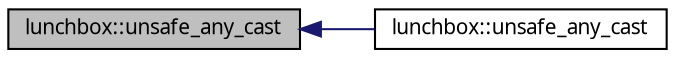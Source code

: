 digraph "lunchbox::unsafe_any_cast"
{
  edge [fontname="Sans",fontsize="10",labelfontname="Sans",labelfontsize="10"];
  node [fontname="Sans",fontsize="10",shape=record];
  rankdir="LR";
  Node1 [label="lunchbox::unsafe_any_cast",height=0.2,width=0.4,color="black", fillcolor="grey75", style="filled" fontcolor="black"];
  Node1 -> Node2 [dir="back",color="midnightblue",fontsize="10",style="solid",fontname="Sans"];
  Node2 [label="lunchbox::unsafe_any_cast",height=0.2,width=0.4,color="black", fillcolor="white", style="filled",URL="$namespacelunchbox.html#a73a0eb6facd4906ce41bc36b1f1d382c",tooltip="Retrieve the value stored in an Any without type checking. "];
}
